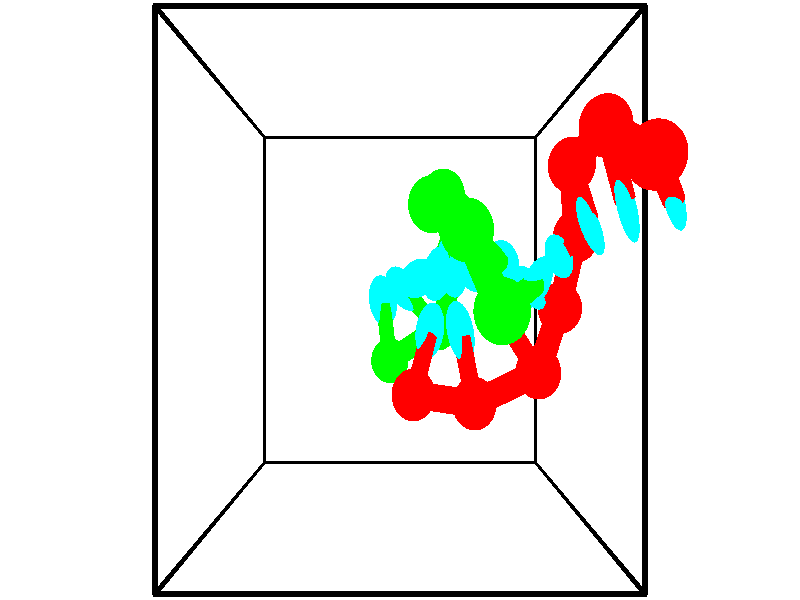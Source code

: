 // switches for output
#declare DRAW_BASES = 1; // possible values are 0, 1; only relevant for DNA ribbons
#declare DRAW_BASES_TYPE = 3; // possible values are 1, 2, 3; only relevant for DNA ribbons
#declare DRAW_FOG = 0; // set to 1 to enable fog

#include "colors.inc"

#include "transforms.inc"
background { rgb <1, 1, 1>}

#default {
   normal{
       ripples 0.25
       frequency 0.20
       turbulence 0.2
       lambda 5
   }
	finish {
		phong 0.1
		phong_size 40.
	}
}

// original window dimensions: 1024x640


// camera settings

camera {
	sky <-0, 1, 0>
	up <-0, 1, 0>
	right 1.6 * <1, 0, 0>
	location <2.5, 2.5, 11.1562>
	look_at <2.5, 2.5, 2.5>
	direction <0, 0, -8.6562>
	angle 67.0682
}


# declare cpy_camera_pos = <2.5, 2.5, 11.1562>;
# if (DRAW_FOG = 1)
fog {
	fog_type 2
	up vnormalize(cpy_camera_pos)
	color rgbt<1,1,1,0.3>
	distance 1e-5
	fog_alt 3e-3
	fog_offset 4
}
# end


// LIGHTS

# declare lum = 6;
global_settings {
	ambient_light rgb lum * <0.05, 0.05, 0.05>
	max_trace_level 15
}# declare cpy_direct_light_amount = 0.25;
light_source
{	1000 * <-1, -1, 1>,
	rgb lum * cpy_direct_light_amount
	parallel
}

light_source
{	1000 * <1, 1, -1>,
	rgb lum * cpy_direct_light_amount
	parallel
}

// strand 0

// nucleotide -1

// particle -1
sphere {
	<4.670541, 3.526551, 6.034232> 0.250000
	pigment { color rgbt <1,0,0,0> }
	no_shadow
}
cylinder {
	<4.895920, 3.374261, 5.740953>,  <5.031147, 3.282887, 5.564986>, 0.100000
	pigment { color rgbt <1,0,0,0> }
	no_shadow
}
cylinder {
	<4.895920, 3.374261, 5.740953>,  <4.670541, 3.526551, 6.034232>, 0.100000
	pigment { color rgbt <1,0,0,0> }
	no_shadow
}

// particle -1
sphere {
	<4.895920, 3.374261, 5.740953> 0.100000
	pigment { color rgbt <1,0,0,0> }
	no_shadow
}
sphere {
	0, 1
	scale<0.080000,0.200000,0.300000>
	matrix <-0.824512, -0.203241, -0.528084,
		0.052038, 0.902077, -0.428427,
		0.563447, -0.380724, -0.733196,
		5.064954, 3.260044, 5.520995>
	pigment { color rgbt <0,1,1,0> }
	no_shadow
}
cylinder {
	<4.480153, 3.899994, 5.342322>,  <4.670541, 3.526551, 6.034232>, 0.130000
	pigment { color rgbt <1,0,0,0> }
	no_shadow
}

// nucleotide -1

// particle -1
sphere {
	<4.480153, 3.899994, 5.342322> 0.250000
	pigment { color rgbt <1,0,0,0> }
	no_shadow
}
cylinder {
	<4.622871, 3.532017, 5.277327>,  <4.708502, 3.311230, 5.238329>, 0.100000
	pigment { color rgbt <1,0,0,0> }
	no_shadow
}
cylinder {
	<4.622871, 3.532017, 5.277327>,  <4.480153, 3.899994, 5.342322>, 0.100000
	pigment { color rgbt <1,0,0,0> }
	no_shadow
}

// particle -1
sphere {
	<4.622871, 3.532017, 5.277327> 0.100000
	pigment { color rgbt <1,0,0,0> }
	no_shadow
}
sphere {
	0, 1
	scale<0.080000,0.200000,0.300000>
	matrix <-0.801045, -0.211790, -0.559886,
		0.480649, 0.329925, -0.812481,
		0.356796, -0.919943, -0.162488,
		4.729910, 3.256034, 5.228580>
	pigment { color rgbt <0,1,1,0> }
	no_shadow
}
cylinder {
	<4.348500, 3.711154, 4.654958>,  <4.480153, 3.899994, 5.342322>, 0.130000
	pigment { color rgbt <1,0,0,0> }
	no_shadow
}

// nucleotide -1

// particle -1
sphere {
	<4.348500, 3.711154, 4.654958> 0.250000
	pigment { color rgbt <1,0,0,0> }
	no_shadow
}
cylinder {
	<4.394600, 3.378954, 4.872944>,  <4.422260, 3.179634, 5.003736>, 0.100000
	pigment { color rgbt <1,0,0,0> }
	no_shadow
}
cylinder {
	<4.394600, 3.378954, 4.872944>,  <4.348500, 3.711154, 4.654958>, 0.100000
	pigment { color rgbt <1,0,0,0> }
	no_shadow
}

// particle -1
sphere {
	<4.394600, 3.378954, 4.872944> 0.100000
	pigment { color rgbt <1,0,0,0> }
	no_shadow
}
sphere {
	0, 1
	scale<0.080000,0.200000,0.300000>
	matrix <-0.731023, -0.442361, -0.519540,
		0.672550, -0.338505, -0.658097,
		0.115250, -0.830501, 0.544964,
		4.429175, 3.129804, 5.036433>
	pigment { color rgbt <0,1,1,0> }
	no_shadow
}
cylinder {
	<4.493178, 3.098240, 4.302972>,  <4.348500, 3.711154, 4.654958>, 0.130000
	pigment { color rgbt <1,0,0,0> }
	no_shadow
}

// nucleotide -1

// particle -1
sphere {
	<4.493178, 3.098240, 4.302972> 0.250000
	pigment { color rgbt <1,0,0,0> }
	no_shadow
}
cylinder {
	<4.300598, 2.974277, 4.630915>,  <4.185050, 2.899900, 4.827680>, 0.100000
	pigment { color rgbt <1,0,0,0> }
	no_shadow
}
cylinder {
	<4.300598, 2.974277, 4.630915>,  <4.493178, 3.098240, 4.302972>, 0.100000
	pigment { color rgbt <1,0,0,0> }
	no_shadow
}

// particle -1
sphere {
	<4.300598, 2.974277, 4.630915> 0.100000
	pigment { color rgbt <1,0,0,0> }
	no_shadow
}
sphere {
	0, 1
	scale<0.080000,0.200000,0.300000>
	matrix <-0.692407, -0.439029, -0.572561,
		0.537381, -0.843334, -0.003211,
		-0.481450, -0.309906, 0.819856,
		4.156163, 2.881306, 4.876872>
	pigment { color rgbt <0,1,1,0> }
	no_shadow
}
cylinder {
	<4.360668, 2.421211, 4.121934>,  <4.493178, 3.098240, 4.302972>, 0.130000
	pigment { color rgbt <1,0,0,0> }
	no_shadow
}

// nucleotide -1

// particle -1
sphere {
	<4.360668, 2.421211, 4.121934> 0.250000
	pigment { color rgbt <1,0,0,0> }
	no_shadow
}
cylinder {
	<4.105865, 2.529061, 4.410801>,  <3.952984, 2.593771, 4.584121>, 0.100000
	pigment { color rgbt <1,0,0,0> }
	no_shadow
}
cylinder {
	<4.105865, 2.529061, 4.410801>,  <4.360668, 2.421211, 4.121934>, 0.100000
	pigment { color rgbt <1,0,0,0> }
	no_shadow
}

// particle -1
sphere {
	<4.105865, 2.529061, 4.410801> 0.100000
	pigment { color rgbt <1,0,0,0> }
	no_shadow
}
sphere {
	0, 1
	scale<0.080000,0.200000,0.300000>
	matrix <-0.758566, -0.385893, -0.525037,
		0.137116, -0.882264, 0.450344,
		-0.637006, 0.269625, 0.722167,
		3.914764, 2.609949, 4.627451>
	pigment { color rgbt <0,1,1,0> }
	no_shadow
}
cylinder {
	<4.049756, 1.822638, 4.383638>,  <4.360668, 2.421211, 4.121934>, 0.130000
	pigment { color rgbt <1,0,0,0> }
	no_shadow
}

// nucleotide -1

// particle -1
sphere {
	<4.049756, 1.822638, 4.383638> 0.250000
	pigment { color rgbt <1,0,0,0> }
	no_shadow
}
cylinder {
	<3.804054, 2.134142, 4.434591>,  <3.656633, 2.321044, 4.465163>, 0.100000
	pigment { color rgbt <1,0,0,0> }
	no_shadow
}
cylinder {
	<3.804054, 2.134142, 4.434591>,  <4.049756, 1.822638, 4.383638>, 0.100000
	pigment { color rgbt <1,0,0,0> }
	no_shadow
}

// particle -1
sphere {
	<3.804054, 2.134142, 4.434591> 0.100000
	pigment { color rgbt <1,0,0,0> }
	no_shadow
}
sphere {
	0, 1
	scale<0.080000,0.200000,0.300000>
	matrix <-0.573110, -0.329302, -0.750404,
		-0.542437, -0.533943, 0.648589,
		-0.614254, 0.778759, 0.127382,
		3.619778, 2.367770, 4.472806>
	pigment { color rgbt <0,1,1,0> }
	no_shadow
}
cylinder {
	<3.340328, 1.523334, 4.323676>,  <4.049756, 1.822638, 4.383638>, 0.130000
	pigment { color rgbt <1,0,0,0> }
	no_shadow
}

// nucleotide -1

// particle -1
sphere {
	<3.340328, 1.523334, 4.323676> 0.250000
	pigment { color rgbt <1,0,0,0> }
	no_shadow
}
cylinder {
	<3.257645, 1.909994, 4.263201>,  <3.208035, 2.141990, 4.226915>, 0.100000
	pigment { color rgbt <1,0,0,0> }
	no_shadow
}
cylinder {
	<3.257645, 1.909994, 4.263201>,  <3.340328, 1.523334, 4.323676>, 0.100000
	pigment { color rgbt <1,0,0,0> }
	no_shadow
}

// particle -1
sphere {
	<3.257645, 1.909994, 4.263201> 0.100000
	pigment { color rgbt <1,0,0,0> }
	no_shadow
}
sphere {
	0, 1
	scale<0.080000,0.200000,0.300000>
	matrix <-0.608272, -0.248001, -0.753990,
		-0.766340, -0.063893, 0.639250,
		-0.206709, 0.966651, -0.151189,
		3.195632, 2.199989, 4.217844>
	pigment { color rgbt <0,1,1,0> }
	no_shadow
}
cylinder {
	<2.653585, 1.592101, 4.223738>,  <3.340328, 1.523334, 4.323676>, 0.130000
	pigment { color rgbt <1,0,0,0> }
	no_shadow
}

// nucleotide -1

// particle -1
sphere {
	<2.653585, 1.592101, 4.223738> 0.250000
	pigment { color rgbt <1,0,0,0> }
	no_shadow
}
cylinder {
	<2.771233, 1.938293, 4.061535>,  <2.841821, 2.146009, 3.964213>, 0.100000
	pigment { color rgbt <1,0,0,0> }
	no_shadow
}
cylinder {
	<2.771233, 1.938293, 4.061535>,  <2.653585, 1.592101, 4.223738>, 0.100000
	pigment { color rgbt <1,0,0,0> }
	no_shadow
}

// particle -1
sphere {
	<2.771233, 1.938293, 4.061535> 0.100000
	pigment { color rgbt <1,0,0,0> }
	no_shadow
}
sphere {
	0, 1
	scale<0.080000,0.200000,0.300000>
	matrix <-0.601029, -0.162404, -0.782553,
		-0.743141, 0.473886, 0.472413,
		0.294120, 0.865481, -0.405508,
		2.859468, 2.197938, 3.939883>
	pigment { color rgbt <0,1,1,0> }
	no_shadow
}
// strand 1

// nucleotide -1

// particle -1
sphere {
	<2.363480, 1.823237, 3.050488> 0.250000
	pigment { color rgbt <0,1,0,0> }
	no_shadow
}
cylinder {
	<2.308273, 2.207420, 2.953766>,  <2.275149, 2.437931, 2.895733>, 0.100000
	pigment { color rgbt <0,1,0,0> }
	no_shadow
}
cylinder {
	<2.308273, 2.207420, 2.953766>,  <2.363480, 1.823237, 3.050488>, 0.100000
	pigment { color rgbt <0,1,0,0> }
	no_shadow
}

// particle -1
sphere {
	<2.308273, 2.207420, 2.953766> 0.100000
	pigment { color rgbt <0,1,0,0> }
	no_shadow
}
sphere {
	0, 1
	scale<0.080000,0.200000,0.300000>
	matrix <0.347462, 0.275579, 0.896285,
		0.927481, 0.039685, -0.371758,
		-0.138018, 0.960459, -0.241805,
		2.266868, 2.495558, 2.881224>
	pigment { color rgbt <0,1,1,0> }
	no_shadow
}
cylinder {
	<3.020958, 2.176077, 2.909180>,  <2.363480, 1.823237, 3.050488>, 0.130000
	pigment { color rgbt <0,1,0,0> }
	no_shadow
}

// nucleotide -1

// particle -1
sphere {
	<3.020958, 2.176077, 2.909180> 0.250000
	pigment { color rgbt <0,1,0,0> }
	no_shadow
}
cylinder {
	<2.748062, 2.432308, 3.050152>,  <2.584324, 2.586047, 3.134735>, 0.100000
	pigment { color rgbt <0,1,0,0> }
	no_shadow
}
cylinder {
	<2.748062, 2.432308, 3.050152>,  <3.020958, 2.176077, 2.909180>, 0.100000
	pigment { color rgbt <0,1,0,0> }
	no_shadow
}

// particle -1
sphere {
	<2.748062, 2.432308, 3.050152> 0.100000
	pigment { color rgbt <0,1,0,0> }
	no_shadow
}
sphere {
	0, 1
	scale<0.080000,0.200000,0.300000>
	matrix <0.566433, 0.158315, 0.808758,
		0.462278, 0.751396, -0.470854,
		-0.682241, 0.640578, 0.352430,
		2.543390, 2.624482, 3.155881>
	pigment { color rgbt <0,1,1,0> }
	no_shadow
}
cylinder {
	<3.274701, 2.923276, 3.112278>,  <3.020958, 2.176077, 2.909180>, 0.130000
	pigment { color rgbt <0,1,0,0> }
	no_shadow
}

// nucleotide -1

// particle -1
sphere {
	<3.274701, 2.923276, 3.112278> 0.250000
	pigment { color rgbt <0,1,0,0> }
	no_shadow
}
cylinder {
	<2.965858, 2.812328, 3.340984>,  <2.780553, 2.745759, 3.478208>, 0.100000
	pigment { color rgbt <0,1,0,0> }
	no_shadow
}
cylinder {
	<2.965858, 2.812328, 3.340984>,  <3.274701, 2.923276, 3.112278>, 0.100000
	pigment { color rgbt <0,1,0,0> }
	no_shadow
}

// particle -1
sphere {
	<2.965858, 2.812328, 3.340984> 0.100000
	pigment { color rgbt <0,1,0,0> }
	no_shadow
}
sphere {
	0, 1
	scale<0.080000,0.200000,0.300000>
	matrix <0.595956, -0.003640, 0.803008,
		-0.220649, 0.960756, 0.168111,
		-0.772107, -0.277370, 0.571766,
		2.734226, 2.729117, 3.512514>
	pigment { color rgbt <0,1,1,0> }
	no_shadow
}
cylinder {
	<3.195299, 3.378109, 3.610966>,  <3.274701, 2.923276, 3.112278>, 0.130000
	pigment { color rgbt <0,1,0,0> }
	no_shadow
}

// nucleotide -1

// particle -1
sphere {
	<3.195299, 3.378109, 3.610966> 0.250000
	pigment { color rgbt <0,1,0,0> }
	no_shadow
}
cylinder {
	<3.059341, 3.029293, 3.751831>,  <2.977767, 2.820003, 3.836350>, 0.100000
	pigment { color rgbt <0,1,0,0> }
	no_shadow
}
cylinder {
	<3.059341, 3.029293, 3.751831>,  <3.195299, 3.378109, 3.610966>, 0.100000
	pigment { color rgbt <0,1,0,0> }
	no_shadow
}

// particle -1
sphere {
	<3.059341, 3.029293, 3.751831> 0.100000
	pigment { color rgbt <0,1,0,0> }
	no_shadow
}
sphere {
	0, 1
	scale<0.080000,0.200000,0.300000>
	matrix <0.525409, 0.134496, 0.840152,
		-0.780011, 0.470591, 0.412464,
		-0.339894, -0.872041, 0.352162,
		2.957373, 2.767681, 3.857480>
	pigment { color rgbt <0,1,1,0> }
	no_shadow
}
cylinder {
	<2.997625, 3.512933, 4.175039>,  <3.195299, 3.378109, 3.610966>, 0.130000
	pigment { color rgbt <0,1,0,0> }
	no_shadow
}

// nucleotide -1

// particle -1
sphere {
	<2.997625, 3.512933, 4.175039> 0.250000
	pigment { color rgbt <0,1,0,0> }
	no_shadow
}
cylinder {
	<3.056465, 3.117542, 4.189308>,  <3.091769, 2.880307, 4.197870>, 0.100000
	pigment { color rgbt <0,1,0,0> }
	no_shadow
}
cylinder {
	<3.056465, 3.117542, 4.189308>,  <2.997625, 3.512933, 4.175039>, 0.100000
	pigment { color rgbt <0,1,0,0> }
	no_shadow
}

// particle -1
sphere {
	<3.056465, 3.117542, 4.189308> 0.100000
	pigment { color rgbt <0,1,0,0> }
	no_shadow
}
sphere {
	0, 1
	scale<0.080000,0.200000,0.300000>
	matrix <0.461270, 0.100458, 0.881554,
		-0.874981, -0.113221, 0.470733,
		0.147100, -0.988478, 0.035673,
		3.100595, 2.820999, 4.200010>
	pigment { color rgbt <0,1,1,0> }
	no_shadow
}
cylinder {
	<2.833861, 3.332292, 4.863209>,  <2.997625, 3.512933, 4.175039>, 0.130000
	pigment { color rgbt <0,1,0,0> }
	no_shadow
}

// nucleotide -1

// particle -1
sphere {
	<2.833861, 3.332292, 4.863209> 0.250000
	pigment { color rgbt <0,1,0,0> }
	no_shadow
}
cylinder {
	<3.073311, 3.044798, 4.721748>,  <3.216981, 2.872302, 4.636872>, 0.100000
	pigment { color rgbt <0,1,0,0> }
	no_shadow
}
cylinder {
	<3.073311, 3.044798, 4.721748>,  <2.833861, 3.332292, 4.863209>, 0.100000
	pigment { color rgbt <0,1,0,0> }
	no_shadow
}

// particle -1
sphere {
	<3.073311, 3.044798, 4.721748> 0.100000
	pigment { color rgbt <0,1,0,0> }
	no_shadow
}
sphere {
	0, 1
	scale<0.080000,0.200000,0.300000>
	matrix <0.492726, -0.017700, 0.870004,
		-0.631562, -0.695059, 0.343543,
		0.598624, -0.718734, -0.353653,
		3.252898, 2.829178, 4.615653>
	pigment { color rgbt <0,1,1,0> }
	no_shadow
}
cylinder {
	<3.123648, 3.044039, 5.526875>,  <2.833861, 3.332292, 4.863209>, 0.130000
	pigment { color rgbt <0,1,0,0> }
	no_shadow
}

// nucleotide -1

// particle -1
sphere {
	<3.123648, 3.044039, 5.526875> 0.250000
	pigment { color rgbt <0,1,0,0> }
	no_shadow
}
cylinder {
	<3.361191, 2.898487, 5.239841>,  <3.503716, 2.811156, 5.067622>, 0.100000
	pigment { color rgbt <0,1,0,0> }
	no_shadow
}
cylinder {
	<3.361191, 2.898487, 5.239841>,  <3.123648, 3.044039, 5.526875>, 0.100000
	pigment { color rgbt <0,1,0,0> }
	no_shadow
}

// particle -1
sphere {
	<3.361191, 2.898487, 5.239841> 0.100000
	pigment { color rgbt <0,1,0,0> }
	no_shadow
}
sphere {
	0, 1
	scale<0.080000,0.200000,0.300000>
	matrix <0.661657, -0.286561, 0.692888,
		-0.457760, -0.886269, 0.070588,
		0.593857, -0.363881, -0.717582,
		3.539348, 2.789323, 5.024567>
	pigment { color rgbt <0,1,1,0> }
	no_shadow
}
cylinder {
	<3.398909, 2.418051, 5.836871>,  <3.123648, 3.044039, 5.526875>, 0.130000
	pigment { color rgbt <0,1,0,0> }
	no_shadow
}

// nucleotide -1

// particle -1
sphere {
	<3.398909, 2.418051, 5.836871> 0.250000
	pigment { color rgbt <0,1,0,0> }
	no_shadow
}
cylinder {
	<3.643639, 2.547878, 5.548336>,  <3.790476, 2.625774, 5.375215>, 0.100000
	pigment { color rgbt <0,1,0,0> }
	no_shadow
}
cylinder {
	<3.643639, 2.547878, 5.548336>,  <3.398909, 2.418051, 5.836871>, 0.100000
	pigment { color rgbt <0,1,0,0> }
	no_shadow
}

// particle -1
sphere {
	<3.643639, 2.547878, 5.548336> 0.100000
	pigment { color rgbt <0,1,0,0> }
	no_shadow
}
sphere {
	0, 1
	scale<0.080000,0.200000,0.300000>
	matrix <0.790956, -0.259962, 0.553902,
		-0.007742, -0.909437, -0.415770,
		0.611824, 0.324568, -0.721337,
		3.827186, 2.645248, 5.331935>
	pigment { color rgbt <0,1,1,0> }
	no_shadow
}
// box output
cylinder {
	<0.000000, 0.000000, 0.000000>,  <5.000000, 0.000000, 0.000000>, 0.025000
	pigment { color rgbt <0,0,0,0> }
	no_shadow
}
cylinder {
	<0.000000, 0.000000, 0.000000>,  <0.000000, 5.000000, 0.000000>, 0.025000
	pigment { color rgbt <0,0,0,0> }
	no_shadow
}
cylinder {
	<0.000000, 0.000000, 0.000000>,  <0.000000, 0.000000, 5.000000>, 0.025000
	pigment { color rgbt <0,0,0,0> }
	no_shadow
}
cylinder {
	<5.000000, 5.000000, 5.000000>,  <0.000000, 5.000000, 5.000000>, 0.025000
	pigment { color rgbt <0,0,0,0> }
	no_shadow
}
cylinder {
	<5.000000, 5.000000, 5.000000>,  <5.000000, 0.000000, 5.000000>, 0.025000
	pigment { color rgbt <0,0,0,0> }
	no_shadow
}
cylinder {
	<5.000000, 5.000000, 5.000000>,  <5.000000, 5.000000, 0.000000>, 0.025000
	pigment { color rgbt <0,0,0,0> }
	no_shadow
}
cylinder {
	<0.000000, 0.000000, 5.000000>,  <0.000000, 5.000000, 5.000000>, 0.025000
	pigment { color rgbt <0,0,0,0> }
	no_shadow
}
cylinder {
	<0.000000, 0.000000, 5.000000>,  <5.000000, 0.000000, 5.000000>, 0.025000
	pigment { color rgbt <0,0,0,0> }
	no_shadow
}
cylinder {
	<5.000000, 5.000000, 0.000000>,  <0.000000, 5.000000, 0.000000>, 0.025000
	pigment { color rgbt <0,0,0,0> }
	no_shadow
}
cylinder {
	<5.000000, 5.000000, 0.000000>,  <5.000000, 0.000000, 0.000000>, 0.025000
	pigment { color rgbt <0,0,0,0> }
	no_shadow
}
cylinder {
	<5.000000, 0.000000, 5.000000>,  <5.000000, 0.000000, 0.000000>, 0.025000
	pigment { color rgbt <0,0,0,0> }
	no_shadow
}
cylinder {
	<0.000000, 5.000000, 0.000000>,  <0.000000, 5.000000, 5.000000>, 0.025000
	pigment { color rgbt <0,0,0,0> }
	no_shadow
}
// end of box output
